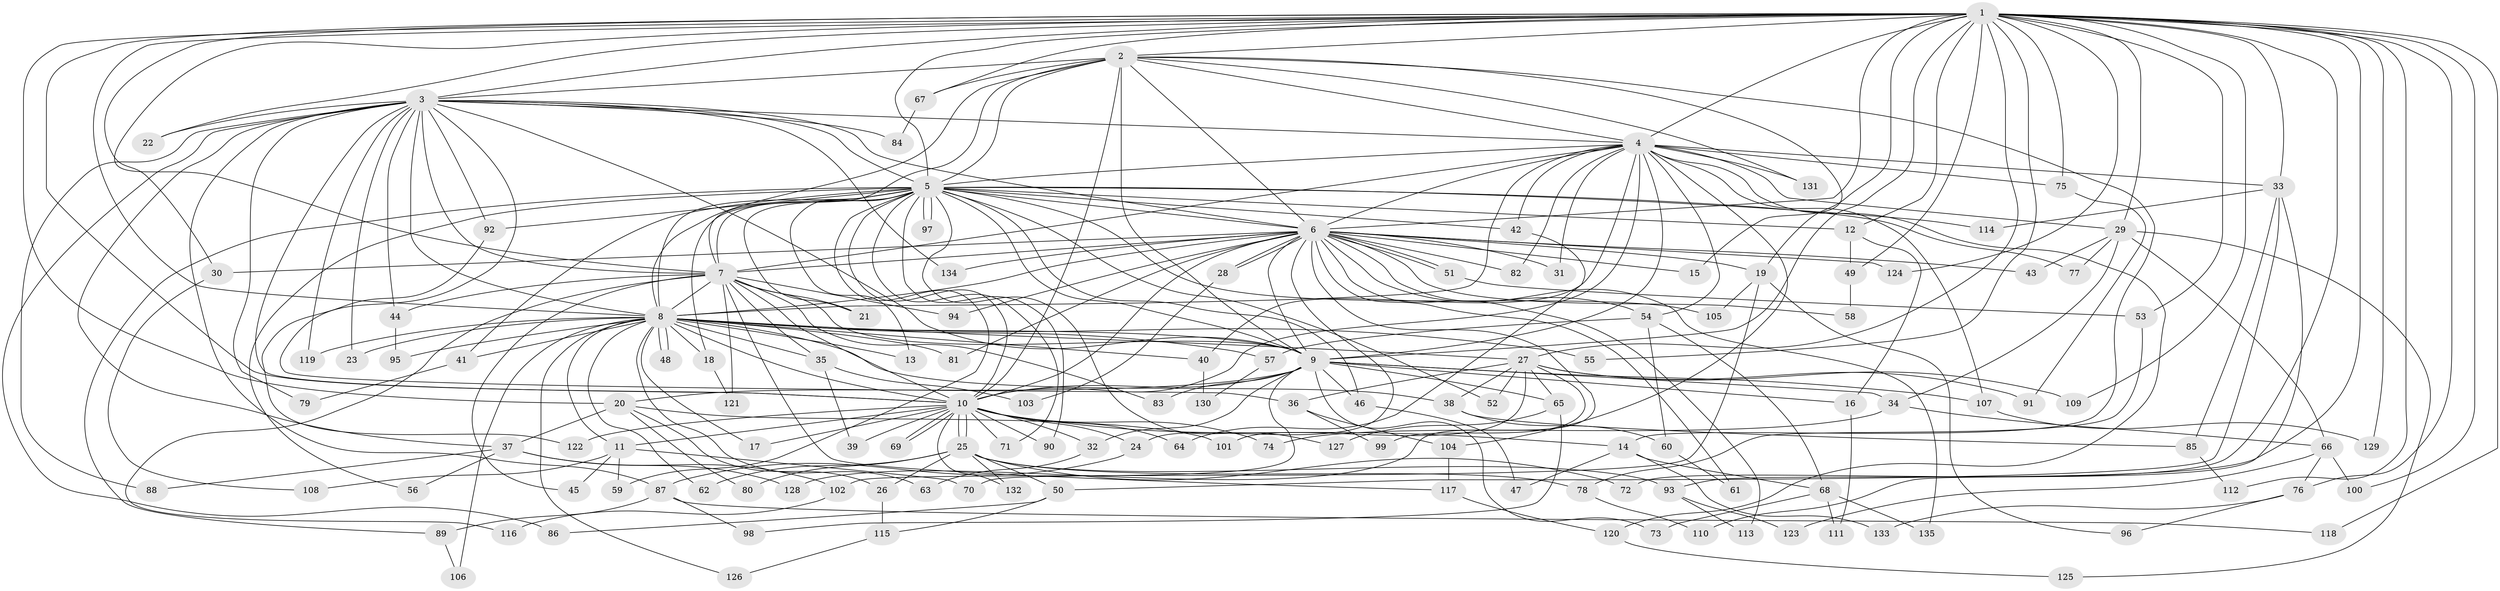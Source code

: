 // coarse degree distribution, {20: 0.018518518518518517, 24: 0.018518518518518517, 15: 0.05555555555555555, 13: 0.037037037037037035, 25: 0.018518518518518517, 14: 0.018518518518518517, 7: 0.05555555555555555, 12: 0.018518518518518517, 6: 0.09259259259259259, 5: 0.018518518518518517, 8: 0.037037037037037035, 9: 0.037037037037037035, 11: 0.018518518518518517, 4: 0.05555555555555555, 2: 0.2777777777777778, 10: 0.018518518518518517, 3: 0.16666666666666666, 1: 0.037037037037037035}
// Generated by graph-tools (version 1.1) at 2025/49/03/04/25 22:49:40]
// undirected, 135 vertices, 295 edges
graph export_dot {
  node [color=gray90,style=filled];
  1;
  2;
  3;
  4;
  5;
  6;
  7;
  8;
  9;
  10;
  11;
  12;
  13;
  14;
  15;
  16;
  17;
  18;
  19;
  20;
  21;
  22;
  23;
  24;
  25;
  26;
  27;
  28;
  29;
  30;
  31;
  32;
  33;
  34;
  35;
  36;
  37;
  38;
  39;
  40;
  41;
  42;
  43;
  44;
  45;
  46;
  47;
  48;
  49;
  50;
  51;
  52;
  53;
  54;
  55;
  56;
  57;
  58;
  59;
  60;
  61;
  62;
  63;
  64;
  65;
  66;
  67;
  68;
  69;
  70;
  71;
  72;
  73;
  74;
  75;
  76;
  77;
  78;
  79;
  80;
  81;
  82;
  83;
  84;
  85;
  86;
  87;
  88;
  89;
  90;
  91;
  92;
  93;
  94;
  95;
  96;
  97;
  98;
  99;
  100;
  101;
  102;
  103;
  104;
  105;
  106;
  107;
  108;
  109;
  110;
  111;
  112;
  113;
  114;
  115;
  116;
  117;
  118;
  119;
  120;
  121;
  122;
  123;
  124;
  125;
  126;
  127;
  128;
  129;
  130;
  131;
  132;
  133;
  134;
  135;
  1 -- 2;
  1 -- 3;
  1 -- 4;
  1 -- 5;
  1 -- 6;
  1 -- 7;
  1 -- 8;
  1 -- 9;
  1 -- 10;
  1 -- 12;
  1 -- 19;
  1 -- 20;
  1 -- 22;
  1 -- 27;
  1 -- 29;
  1 -- 30;
  1 -- 33;
  1 -- 49;
  1 -- 53;
  1 -- 55;
  1 -- 67;
  1 -- 72;
  1 -- 75;
  1 -- 76;
  1 -- 93;
  1 -- 100;
  1 -- 109;
  1 -- 112;
  1 -- 118;
  1 -- 124;
  1 -- 129;
  2 -- 3;
  2 -- 4;
  2 -- 5;
  2 -- 6;
  2 -- 7;
  2 -- 8;
  2 -- 9;
  2 -- 10;
  2 -- 14;
  2 -- 15;
  2 -- 67;
  2 -- 131;
  3 -- 4;
  3 -- 5;
  3 -- 6;
  3 -- 7;
  3 -- 8;
  3 -- 9;
  3 -- 10;
  3 -- 22;
  3 -- 23;
  3 -- 36;
  3 -- 37;
  3 -- 44;
  3 -- 79;
  3 -- 84;
  3 -- 86;
  3 -- 87;
  3 -- 88;
  3 -- 92;
  3 -- 119;
  3 -- 134;
  4 -- 5;
  4 -- 6;
  4 -- 7;
  4 -- 8;
  4 -- 9;
  4 -- 10;
  4 -- 29;
  4 -- 31;
  4 -- 33;
  4 -- 40;
  4 -- 42;
  4 -- 54;
  4 -- 75;
  4 -- 82;
  4 -- 104;
  4 -- 107;
  4 -- 120;
  4 -- 131;
  5 -- 6;
  5 -- 7;
  5 -- 8;
  5 -- 9;
  5 -- 10;
  5 -- 12;
  5 -- 13;
  5 -- 18;
  5 -- 21;
  5 -- 41;
  5 -- 42;
  5 -- 46;
  5 -- 52;
  5 -- 56;
  5 -- 59;
  5 -- 71;
  5 -- 77;
  5 -- 89;
  5 -- 90;
  5 -- 92;
  5 -- 97;
  5 -- 97;
  5 -- 105;
  5 -- 114;
  5 -- 127;
  6 -- 7;
  6 -- 8;
  6 -- 9;
  6 -- 10;
  6 -- 15;
  6 -- 19;
  6 -- 24;
  6 -- 28;
  6 -- 28;
  6 -- 30;
  6 -- 31;
  6 -- 43;
  6 -- 51;
  6 -- 51;
  6 -- 54;
  6 -- 58;
  6 -- 61;
  6 -- 81;
  6 -- 82;
  6 -- 94;
  6 -- 113;
  6 -- 124;
  6 -- 128;
  6 -- 134;
  6 -- 135;
  7 -- 8;
  7 -- 9;
  7 -- 10;
  7 -- 21;
  7 -- 35;
  7 -- 44;
  7 -- 45;
  7 -- 83;
  7 -- 94;
  7 -- 116;
  7 -- 117;
  7 -- 121;
  8 -- 9;
  8 -- 10;
  8 -- 11;
  8 -- 13;
  8 -- 17;
  8 -- 18;
  8 -- 23;
  8 -- 27;
  8 -- 35;
  8 -- 38;
  8 -- 40;
  8 -- 41;
  8 -- 48;
  8 -- 48;
  8 -- 55;
  8 -- 57;
  8 -- 62;
  8 -- 63;
  8 -- 81;
  8 -- 95;
  8 -- 106;
  8 -- 119;
  8 -- 126;
  9 -- 10;
  9 -- 16;
  9 -- 20;
  9 -- 32;
  9 -- 34;
  9 -- 46;
  9 -- 65;
  9 -- 70;
  9 -- 73;
  9 -- 83;
  9 -- 107;
  10 -- 11;
  10 -- 14;
  10 -- 17;
  10 -- 24;
  10 -- 25;
  10 -- 25;
  10 -- 32;
  10 -- 39;
  10 -- 64;
  10 -- 69;
  10 -- 69;
  10 -- 71;
  10 -- 74;
  10 -- 90;
  10 -- 122;
  10 -- 132;
  11 -- 45;
  11 -- 59;
  11 -- 70;
  11 -- 108;
  12 -- 16;
  12 -- 49;
  14 -- 47;
  14 -- 68;
  14 -- 133;
  16 -- 111;
  18 -- 121;
  19 -- 96;
  19 -- 102;
  19 -- 105;
  20 -- 26;
  20 -- 37;
  20 -- 80;
  20 -- 101;
  24 -- 87;
  25 -- 26;
  25 -- 50;
  25 -- 62;
  25 -- 72;
  25 -- 78;
  25 -- 80;
  25 -- 93;
  25 -- 132;
  26 -- 115;
  27 -- 36;
  27 -- 38;
  27 -- 52;
  27 -- 65;
  27 -- 91;
  27 -- 99;
  27 -- 101;
  27 -- 109;
  28 -- 103;
  29 -- 34;
  29 -- 43;
  29 -- 66;
  29 -- 77;
  29 -- 125;
  30 -- 108;
  32 -- 63;
  33 -- 50;
  33 -- 85;
  33 -- 110;
  33 -- 114;
  34 -- 66;
  34 -- 74;
  35 -- 39;
  35 -- 103;
  36 -- 99;
  36 -- 104;
  37 -- 56;
  37 -- 88;
  37 -- 102;
  37 -- 128;
  38 -- 60;
  38 -- 85;
  40 -- 130;
  41 -- 79;
  42 -- 64;
  44 -- 95;
  46 -- 47;
  49 -- 58;
  50 -- 86;
  50 -- 115;
  51 -- 53;
  53 -- 78;
  54 -- 57;
  54 -- 60;
  54 -- 68;
  57 -- 130;
  60 -- 61;
  65 -- 98;
  65 -- 127;
  66 -- 76;
  66 -- 100;
  66 -- 123;
  67 -- 84;
  68 -- 73;
  68 -- 111;
  68 -- 135;
  75 -- 91;
  76 -- 96;
  76 -- 133;
  78 -- 110;
  85 -- 112;
  87 -- 89;
  87 -- 98;
  87 -- 118;
  89 -- 106;
  92 -- 122;
  93 -- 113;
  93 -- 123;
  102 -- 116;
  104 -- 117;
  107 -- 129;
  115 -- 126;
  117 -- 120;
  120 -- 125;
}

